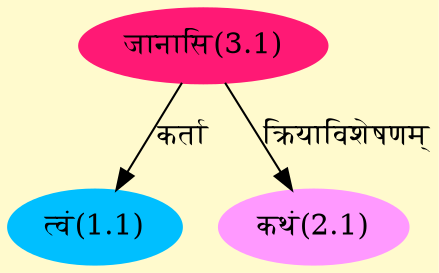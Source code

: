 digraph G{
rankdir=BT;
 compound=true;
 bgcolor="lemonchiffon1";
Node1_1 [style=filled, color="#00BFFF" label = "त्वं(1.1)"]
Node3_1 [style=filled, color="#FF1975" label = "जानासि(3.1)"]
Node2_1 [style=filled, color="#FF99FF" label = "कथं(2.1)"]
/* Start of Relations section */

Node1_1 -> Node3_1 [  label="कर्ता"  dir="back" ]
Node2_1 -> Node3_1 [  label="क्रियाविशेषणम्"  dir="back" ]
}
